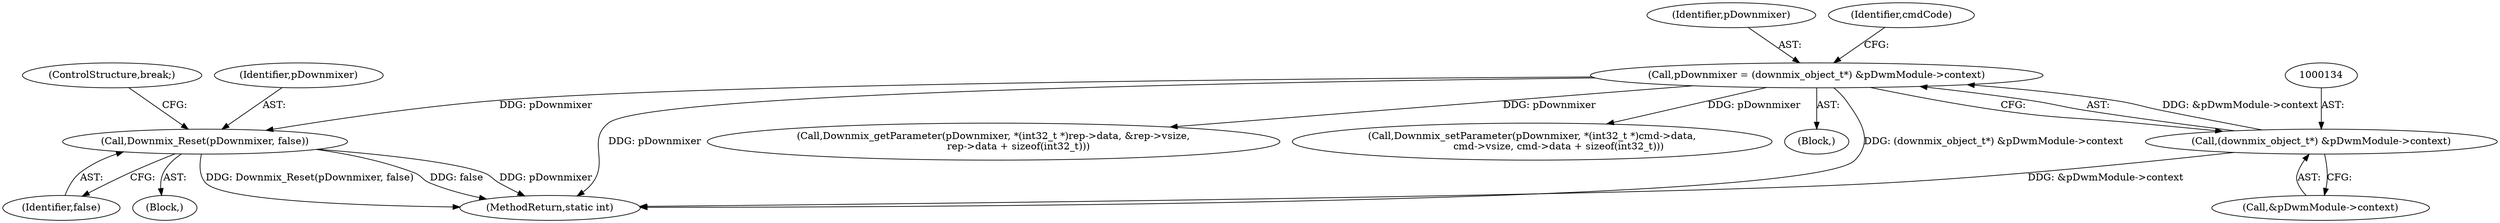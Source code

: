 digraph "0_Android_f490fc335772a9b14e78997486f4a572b0594c04@pointer" {
"1000210" [label="(Call,Downmix_Reset(pDownmixer, false))"];
"1000131" [label="(Call,pDownmixer = (downmix_object_t*) &pDwmModule->context)"];
"1000133" [label="(Call,(downmix_object_t*) &pDwmModule->context)"];
"1000212" [label="(Identifier,false)"];
"1000141" [label="(Block,)"];
"1000213" [label="(ControlStructure,break;)"];
"1000278" [label="(Call,Downmix_getParameter(pDownmixer, *(int32_t *)rep->data, &rep->vsize,\n                rep->data + sizeof(int32_t)))"];
"1000211" [label="(Identifier,pDownmixer)"];
"1000131" [label="(Call,pDownmixer = (downmix_object_t*) &pDwmModule->context)"];
"1000132" [label="(Identifier,pDownmixer)"];
"1000135" [label="(Call,&pDwmModule->context)"];
"1000140" [label="(Identifier,cmdCode)"];
"1000585" [label="(MethodReturn,static int)"];
"1000133" [label="(Call,(downmix_object_t*) &pDwmModule->context)"];
"1000210" [label="(Call,Downmix_Reset(pDownmixer, false))"];
"1000376" [label="(Call,Downmix_setParameter(pDownmixer, *(int32_t *)cmd->data,\n                 cmd->vsize, cmd->data + sizeof(int32_t)))"];
"1000107" [label="(Block,)"];
"1000210" -> "1000141"  [label="AST: "];
"1000210" -> "1000212"  [label="CFG: "];
"1000211" -> "1000210"  [label="AST: "];
"1000212" -> "1000210"  [label="AST: "];
"1000213" -> "1000210"  [label="CFG: "];
"1000210" -> "1000585"  [label="DDG: Downmix_Reset(pDownmixer, false)"];
"1000210" -> "1000585"  [label="DDG: false"];
"1000210" -> "1000585"  [label="DDG: pDownmixer"];
"1000131" -> "1000210"  [label="DDG: pDownmixer"];
"1000131" -> "1000107"  [label="AST: "];
"1000131" -> "1000133"  [label="CFG: "];
"1000132" -> "1000131"  [label="AST: "];
"1000133" -> "1000131"  [label="AST: "];
"1000140" -> "1000131"  [label="CFG: "];
"1000131" -> "1000585"  [label="DDG: pDownmixer"];
"1000131" -> "1000585"  [label="DDG: (downmix_object_t*) &pDwmModule->context"];
"1000133" -> "1000131"  [label="DDG: &pDwmModule->context"];
"1000131" -> "1000278"  [label="DDG: pDownmixer"];
"1000131" -> "1000376"  [label="DDG: pDownmixer"];
"1000133" -> "1000135"  [label="CFG: "];
"1000134" -> "1000133"  [label="AST: "];
"1000135" -> "1000133"  [label="AST: "];
"1000133" -> "1000585"  [label="DDG: &pDwmModule->context"];
}
